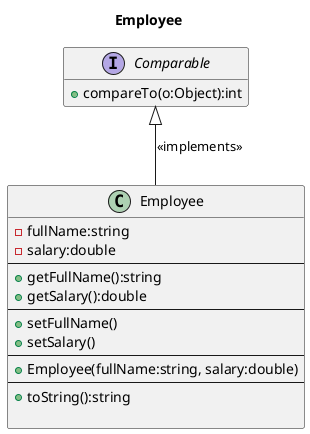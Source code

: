 @startuml Employee
title Employee
class Employee{
    -fullName:string
    -salary:double
    --
     +getFullName():string 
     +getSalary():double
    --
     +setFullName()
     +setSalary()
    --
    +Employee(fullName:string, salary:double)
    --
    +toString():string
 
    }
    interface Comparable{
     +compareTo(o:Object):int

       }
    Employee -up-|> Comparable :<<implements>>

    hide empty members
@enduml 
